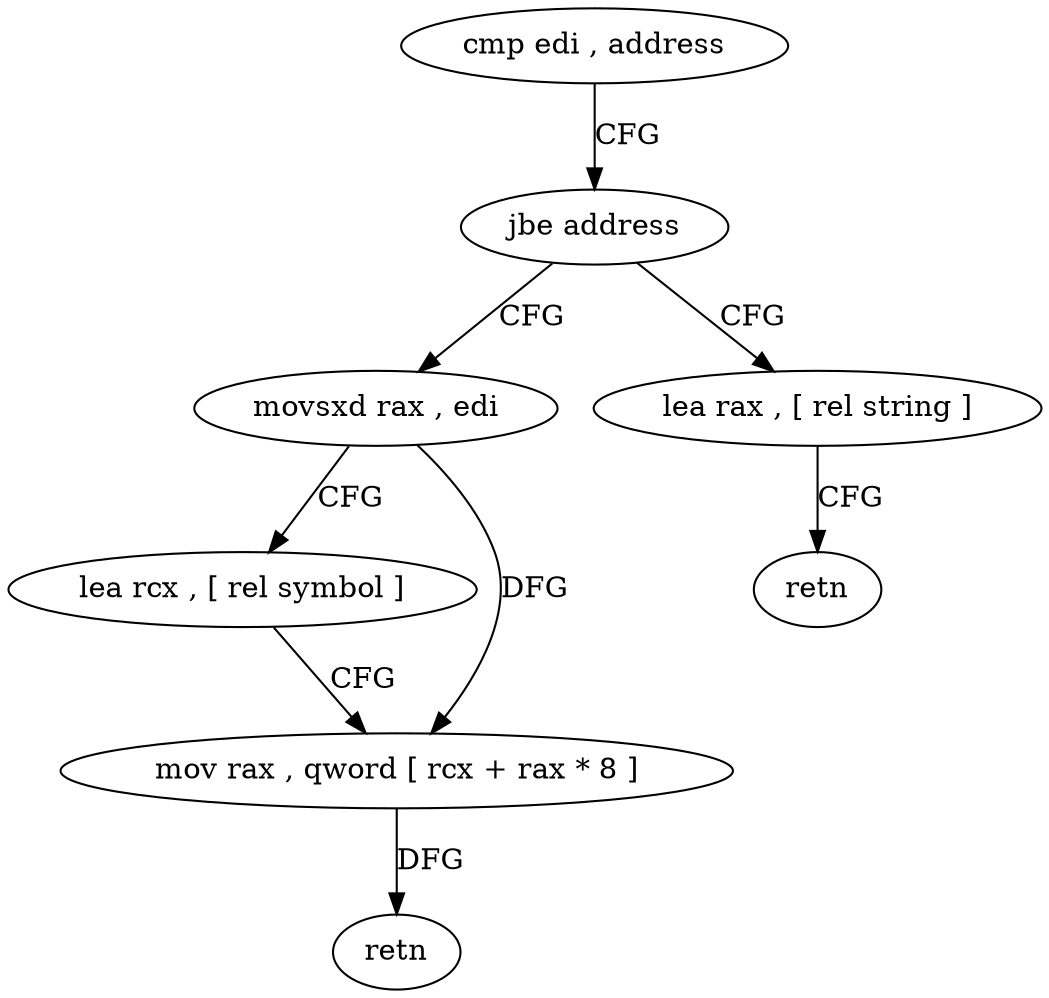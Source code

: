 digraph "func" {
"4295008" [label = "cmp edi , address" ]
"4295011" [label = "jbe address" ]
"4295021" [label = "movsxd rax , edi" ]
"4295013" [label = "lea rax , [ rel string ]" ]
"4295024" [label = "lea rcx , [ rel symbol ]" ]
"4295031" [label = "mov rax , qword [ rcx + rax * 8 ]" ]
"4295035" [label = "retn" ]
"4295020" [label = "retn" ]
"4295008" -> "4295011" [ label = "CFG" ]
"4295011" -> "4295021" [ label = "CFG" ]
"4295011" -> "4295013" [ label = "CFG" ]
"4295021" -> "4295024" [ label = "CFG" ]
"4295021" -> "4295031" [ label = "DFG" ]
"4295013" -> "4295020" [ label = "CFG" ]
"4295024" -> "4295031" [ label = "CFG" ]
"4295031" -> "4295035" [ label = "DFG" ]
}
